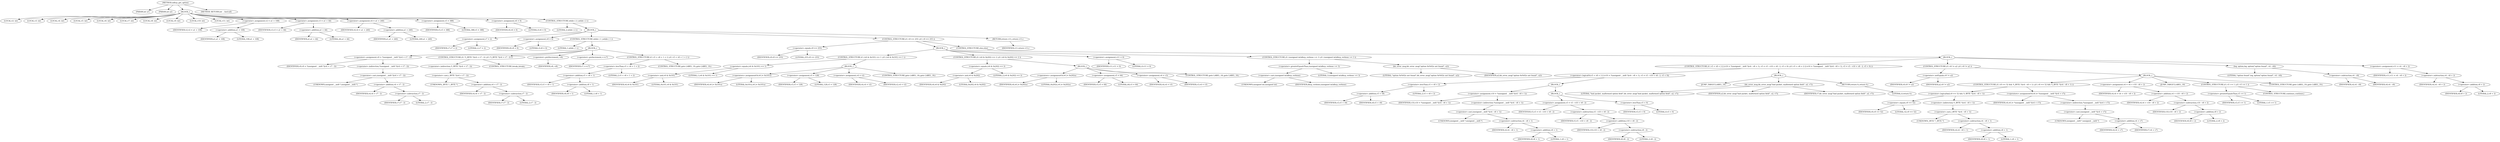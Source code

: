 digraph udhcp_get_option {  
"1000111" [label = "(METHOD,udhcp_get_option)" ]
"1000112" [label = "(PARAM,int a1)" ]
"1000113" [label = "(PARAM,int a2)" ]
"1000114" [label = "(BLOCK,,)" ]
"1000115" [label = "(LOCAL,v2: int)" ]
"1000116" [label = "(LOCAL,v3: int)" ]
"1000117" [label = "(LOCAL,v4: int)" ]
"1000118" [label = "(LOCAL,v5: int)" ]
"1000119" [label = "(LOCAL,v6: int)" ]
"1000120" [label = "(LOCAL,v7: int)" ]
"1000121" [label = "(LOCAL,v8: int)" ]
"1000122" [label = "(LOCAL,v9: int)" ]
"1000123" [label = "(LOCAL,v10: int)" ]
"1000124" [label = "(LOCAL,v11: int)" ]
"1000125" [label = "(<operator>.assignment,v2 = a1 + 108)" ]
"1000126" [label = "(IDENTIFIER,v2,v2 = a1 + 108)" ]
"1000127" [label = "(<operator>.addition,a1 + 108)" ]
"1000128" [label = "(IDENTIFIER,a1,a1 + 108)" ]
"1000129" [label = "(LITERAL,108,a1 + 108)" ]
"1000130" [label = "(<operator>.assignment,v3 = a1 + 44)" ]
"1000131" [label = "(IDENTIFIER,v3,v3 = a1 + 44)" ]
"1000132" [label = "(<operator>.addition,a1 + 44)" ]
"1000133" [label = "(IDENTIFIER,a1,a1 + 44)" ]
"1000134" [label = "(LITERAL,44,a1 + 44)" ]
"1000135" [label = "(<operator>.assignment,v4 = a1 + 240)" ]
"1000136" [label = "(IDENTIFIER,v4,v4 = a1 + 240)" ]
"1000137" [label = "(<operator>.addition,a1 + 240)" ]
"1000138" [label = "(IDENTIFIER,a1,a1 + 240)" ]
"1000139" [label = "(LITERAL,240,a1 + 240)" ]
"1000140" [label = "(<operator>.assignment,v5 = 388)" ]
"1000141" [label = "(IDENTIFIER,v5,v5 = 388)" ]
"1000142" [label = "(LITERAL,388,v5 = 388)" ]
"1000143" [label = "(<operator>.assignment,v6 = 0)" ]
"1000144" [label = "(IDENTIFIER,v6,v6 = 0)" ]
"1000145" [label = "(LITERAL,0,v6 = 0)" ]
"1000146" [label = "(CONTROL_STRUCTURE,while ( 2 ),while ( 2 ))" ]
"1000147" [label = "(LITERAL,2,while ( 2 ))" ]
"1000148" [label = "(BLOCK,,)" ]
"1000149" [label = "(<operator>.assignment,v7 = 2)" ]
"1000150" [label = "(IDENTIFIER,v7,v7 = 2)" ]
"1000151" [label = "(LITERAL,2,v7 = 2)" ]
"1000152" [label = "(<operator>.assignment,v8 = 0)" ]
"1000153" [label = "(IDENTIFIER,v8,v8 = 0)" ]
"1000154" [label = "(LITERAL,0,v8 = 0)" ]
"1000155" [label = "(CONTROL_STRUCTURE,while ( 1 ),while ( 1 ))" ]
"1000156" [label = "(LITERAL,1,while ( 1 ))" ]
"1000157" [label = "(BLOCK,,)" ]
"1000158" [label = "(<operator>.assignment,v9 = *(unsigned __int8 *)(v4 + v7 - 2))" ]
"1000159" [label = "(IDENTIFIER,v9,v9 = *(unsigned __int8 *)(v4 + v7 - 2))" ]
"1000160" [label = "(<operator>.indirection,*(unsigned __int8 *)(v4 + v7 - 2))" ]
"1000161" [label = "(<operator>.cast,(unsigned __int8 *)(v4 + v7 - 2))" ]
"1000162" [label = "(UNKNOWN,unsigned __int8 *,unsigned __int8 *)" ]
"1000163" [label = "(<operator>.addition,v4 + v7 - 2)" ]
"1000164" [label = "(IDENTIFIER,v4,v4 + v7 - 2)" ]
"1000165" [label = "(<operator>.subtraction,v7 - 2)" ]
"1000166" [label = "(IDENTIFIER,v7,v7 - 2)" ]
"1000167" [label = "(LITERAL,2,v7 - 2)" ]
"1000168" [label = "(CONTROL_STRUCTURE,if ( *(_BYTE *)(v4 + v7 - 2) ),if ( *(_BYTE *)(v4 + v7 - 2) ))" ]
"1000169" [label = "(<operator>.indirection,*(_BYTE *)(v4 + v7 - 2))" ]
"1000170" [label = "(<operator>.cast,(_BYTE *)(v4 + v7 - 2))" ]
"1000171" [label = "(UNKNOWN,_BYTE *,_BYTE *)" ]
"1000172" [label = "(<operator>.addition,v4 + v7 - 2)" ]
"1000173" [label = "(IDENTIFIER,v4,v4 + v7 - 2)" ]
"1000174" [label = "(<operator>.subtraction,v7 - 2)" ]
"1000175" [label = "(IDENTIFIER,v7,v7 - 2)" ]
"1000176" [label = "(LITERAL,2,v7 - 2)" ]
"1000177" [label = "(CONTROL_STRUCTURE,break;,break;)" ]
"1000178" [label = "(<operator>.preDecrement,--v8)" ]
"1000179" [label = "(IDENTIFIER,v8,--v8)" ]
"1000180" [label = "(<operator>.preIncrement,++v7)" ]
"1000181" [label = "(IDENTIFIER,v7,++v7)" ]
"1000182" [label = "(CONTROL_STRUCTURE,if ( v5 + v8 + 1 < 2 ),if ( v5 + v8 + 1 < 2 ))" ]
"1000183" [label = "(<operator>.lessThan,v5 + v8 + 1 < 2)" ]
"1000184" [label = "(<operator>.addition,v5 + v8 + 1)" ]
"1000185" [label = "(IDENTIFIER,v5,v5 + v8 + 1)" ]
"1000186" [label = "(<operator>.addition,v8 + 1)" ]
"1000187" [label = "(IDENTIFIER,v8,v8 + 1)" ]
"1000188" [label = "(LITERAL,1,v8 + 1)" ]
"1000189" [label = "(LITERAL,2,v5 + v8 + 1 < 2)" ]
"1000190" [label = "(CONTROL_STRUCTURE,goto LABEL_19;,goto LABEL_19;)" ]
"1000191" [label = "(CONTROL_STRUCTURE,if ( v9 == 255 ),if ( v9 == 255 ))" ]
"1000192" [label = "(<operator>.equals,v9 == 255)" ]
"1000193" [label = "(IDENTIFIER,v9,v9 == 255)" ]
"1000194" [label = "(LITERAL,255,v9 == 255)" ]
"1000195" [label = "(BLOCK,,)" ]
"1000196" [label = "(CONTROL_STRUCTURE,if ( (v6 & 0x101) == 1 ),if ( (v6 & 0x101) == 1 ))" ]
"1000197" [label = "(<operator>.equals,(v6 & 0x101) == 1)" ]
"1000198" [label = "(<operator>.and,v6 & 0x101)" ]
"1000199" [label = "(IDENTIFIER,v6,v6 & 0x101)" ]
"1000200" [label = "(LITERAL,0x101,v6 & 0x101)" ]
"1000201" [label = "(LITERAL,1,(v6 & 0x101) == 1)" ]
"1000202" [label = "(BLOCK,,)" ]
"1000203" [label = "(<operators>.assignmentOr,v6 |= 0x101u)" ]
"1000204" [label = "(IDENTIFIER,v6,v6 |= 0x101u)" ]
"1000205" [label = "(LITERAL,0x101u,v6 |= 0x101u)" ]
"1000206" [label = "(<operator>.assignment,v5 = 128)" ]
"1000207" [label = "(IDENTIFIER,v5,v5 = 128)" ]
"1000208" [label = "(LITERAL,128,v5 = 128)" ]
"1000209" [label = "(<operator>.assignment,v4 = v2)" ]
"1000210" [label = "(IDENTIFIER,v4,v4 = v2)" ]
"1000211" [label = "(IDENTIFIER,v2,v4 = v2)" ]
"1000212" [label = "(CONTROL_STRUCTURE,goto LABEL_18;,goto LABEL_18;)" ]
"1000213" [label = "(CONTROL_STRUCTURE,if ( (v6 & 0x202) == 2 ),if ( (v6 & 0x202) == 2 ))" ]
"1000214" [label = "(<operator>.equals,(v6 & 0x202) == 2)" ]
"1000215" [label = "(<operator>.and,v6 & 0x202)" ]
"1000216" [label = "(IDENTIFIER,v6,v6 & 0x202)" ]
"1000217" [label = "(LITERAL,0x202,v6 & 0x202)" ]
"1000218" [label = "(LITERAL,2,(v6 & 0x202) == 2)" ]
"1000219" [label = "(BLOCK,,)" ]
"1000220" [label = "(<operators>.assignmentOr,v6 |= 0x202u)" ]
"1000221" [label = "(IDENTIFIER,v6,v6 |= 0x202u)" ]
"1000222" [label = "(LITERAL,0x202u,v6 |= 0x202u)" ]
"1000223" [label = "(<operator>.assignment,v5 = 64)" ]
"1000224" [label = "(IDENTIFIER,v5,v5 = 64)" ]
"1000225" [label = "(LITERAL,64,v5 = 64)" ]
"1000226" [label = "(<operator>.assignment,v4 = v3)" ]
"1000227" [label = "(IDENTIFIER,v4,v4 = v3)" ]
"1000228" [label = "(IDENTIFIER,v3,v4 = v3)" ]
"1000229" [label = "(CONTROL_STRUCTURE,goto LABEL_18;,goto LABEL_18;)" ]
"1000230" [label = "(<operator>.assignment,v11 = 0)" ]
"1000231" [label = "(IDENTIFIER,v11,v11 = 0)" ]
"1000232" [label = "(LITERAL,0,v11 = 0)" ]
"1000233" [label = "(CONTROL_STRUCTURE,if ( (unsigned int)dhcp_verbose >= 3 ),if ( (unsigned int)dhcp_verbose >= 3 ))" ]
"1000234" [label = "(<operator>.greaterEqualsThan,(unsigned int)dhcp_verbose >= 3)" ]
"1000235" [label = "(<operator>.cast,(unsigned int)dhcp_verbose)" ]
"1000236" [label = "(UNKNOWN,unsigned int,unsigned int)" ]
"1000237" [label = "(IDENTIFIER,dhcp_verbose,(unsigned int)dhcp_verbose)" ]
"1000238" [label = "(LITERAL,3,(unsigned int)dhcp_verbose >= 3)" ]
"1000239" [label = "(bb_error_msg,bb_error_msg(\"option 0x%02x not found\", a2))" ]
"1000240" [label = "(LITERAL,\"option 0x%02x not found\",bb_error_msg(\"option 0x%02x not found\", a2))" ]
"1000241" [label = "(IDENTIFIER,a2,bb_error_msg(\"option 0x%02x not found\", a2))" ]
"1000242" [label = "(CONTROL_STRUCTURE,else,else)" ]
"1000243" [label = "(BLOCK,,)" ]
"1000244" [label = "(CONTROL_STRUCTURE,if ( v5 + v8 < 2 || (v10 = *(unsigned __int8 *)(v4 - v8 + 1), v5 = v5 - v10 + v8 - 2, v5 < 0) ),if ( v5 + v8 < 2 || (v10 = *(unsigned __int8 *)(v4 - v8 + 1), v5 = v5 - v10 + v8 - 2, v5 < 0) ))" ]
"1000245" [label = "(<operator>.logicalOr,v5 + v8 < 2 || (v10 = *(unsigned __int8 *)(v4 - v8 + 1), v5 = v5 - v10 + v8 - 2, v5 < 0))" ]
"1000246" [label = "(<operator>.lessThan,v5 + v8 < 2)" ]
"1000247" [label = "(<operator>.addition,v5 + v8)" ]
"1000248" [label = "(IDENTIFIER,v5,v5 + v8)" ]
"1000249" [label = "(IDENTIFIER,v8,v5 + v8)" ]
"1000250" [label = "(LITERAL,2,v5 + v8 < 2)" ]
"1000251" [label = "(BLOCK,,)" ]
"1000252" [label = "(<operator>.assignment,v10 = *(unsigned __int8 *)(v4 - v8 + 1))" ]
"1000253" [label = "(IDENTIFIER,v10,v10 = *(unsigned __int8 *)(v4 - v8 + 1))" ]
"1000254" [label = "(<operator>.indirection,*(unsigned __int8 *)(v4 - v8 + 1))" ]
"1000255" [label = "(<operator>.cast,(unsigned __int8 *)(v4 - v8 + 1))" ]
"1000256" [label = "(UNKNOWN,unsigned __int8 *,unsigned __int8 *)" ]
"1000257" [label = "(<operator>.subtraction,v4 - v8 + 1)" ]
"1000258" [label = "(IDENTIFIER,v4,v4 - v8 + 1)" ]
"1000259" [label = "(<operator>.addition,v8 + 1)" ]
"1000260" [label = "(IDENTIFIER,v8,v8 + 1)" ]
"1000261" [label = "(LITERAL,1,v8 + 1)" ]
"1000262" [label = "(BLOCK,,)" ]
"1000263" [label = "(<operator>.assignment,v5 = v5 - v10 + v8 - 2)" ]
"1000264" [label = "(IDENTIFIER,v5,v5 = v5 - v10 + v8 - 2)" ]
"1000265" [label = "(<operator>.subtraction,v5 - v10 + v8 - 2)" ]
"1000266" [label = "(IDENTIFIER,v5,v5 - v10 + v8 - 2)" ]
"1000267" [label = "(<operator>.addition,v10 + v8 - 2)" ]
"1000268" [label = "(IDENTIFIER,v10,v10 + v8 - 2)" ]
"1000269" [label = "(<operator>.subtraction,v8 - 2)" ]
"1000270" [label = "(IDENTIFIER,v8,v8 - 2)" ]
"1000271" [label = "(LITERAL,2,v8 - 2)" ]
"1000272" [label = "(<operator>.lessThan,v5 < 0)" ]
"1000273" [label = "(IDENTIFIER,v5,v5 < 0)" ]
"1000274" [label = "(LITERAL,0,v5 < 0)" ]
"1000275" [label = "(BLOCK,,)" ]
"1000276" [label = "(JUMP_TARGET,LABEL_19)" ]
"1000277" [label = "(bb_error_msg,bb_error_msg(\"bad packet, malformed option field\", a2, v7))" ]
"1000278" [label = "(LITERAL,\"bad packet, malformed option field\",bb_error_msg(\"bad packet, malformed option field\", a2, v7))" ]
"1000279" [label = "(IDENTIFIER,a2,bb_error_msg(\"bad packet, malformed option field\", a2, v7))" ]
"1000280" [label = "(IDENTIFIER,v7,bb_error_msg(\"bad packet, malformed option field\", a2, v7))" ]
"1000281" [label = "(RETURN,return 0;,return 0;)" ]
"1000282" [label = "(LITERAL,0,return 0;)" ]
"1000283" [label = "(CONTROL_STRUCTURE,if ( v9 != a2 ),if ( v9 != a2 ))" ]
"1000284" [label = "(<operator>.notEquals,v9 != a2)" ]
"1000285" [label = "(IDENTIFIER,v9,v9 != a2)" ]
"1000286" [label = "(IDENTIFIER,a2,v9 != a2)" ]
"1000287" [label = "(BLOCK,,)" ]
"1000288" [label = "(CONTROL_STRUCTURE,if ( v9 == 52 && *(_BYTE *)(v4 - v8 + 1) ),if ( v9 == 52 && *(_BYTE *)(v4 - v8 + 1) ))" ]
"1000289" [label = "(<operator>.logicalAnd,v9 == 52 && *(_BYTE *)(v4 - v8 + 1))" ]
"1000290" [label = "(<operator>.equals,v9 == 52)" ]
"1000291" [label = "(IDENTIFIER,v9,v9 == 52)" ]
"1000292" [label = "(LITERAL,52,v9 == 52)" ]
"1000293" [label = "(<operator>.indirection,*(_BYTE *)(v4 - v8 + 1))" ]
"1000294" [label = "(<operator>.cast,(_BYTE *)(v4 - v8 + 1))" ]
"1000295" [label = "(UNKNOWN,_BYTE *,_BYTE *)" ]
"1000296" [label = "(<operator>.subtraction,v4 - v8 + 1)" ]
"1000297" [label = "(IDENTIFIER,v4,v4 - v8 + 1)" ]
"1000298" [label = "(<operator>.addition,v8 + 1)" ]
"1000299" [label = "(IDENTIFIER,v8,v8 + 1)" ]
"1000300" [label = "(LITERAL,1,v8 + 1)" ]
"1000301" [label = "(<operators>.assignmentOr,v6 |= *(unsigned __int8 *)(v4 + v7))" ]
"1000302" [label = "(IDENTIFIER,v6,v6 |= *(unsigned __int8 *)(v4 + v7))" ]
"1000303" [label = "(<operator>.indirection,*(unsigned __int8 *)(v4 + v7))" ]
"1000304" [label = "(<operator>.cast,(unsigned __int8 *)(v4 + v7))" ]
"1000305" [label = "(UNKNOWN,unsigned __int8 *,unsigned __int8 *)" ]
"1000306" [label = "(<operator>.addition,v4 + v7)" ]
"1000307" [label = "(IDENTIFIER,v4,v4 + v7)" ]
"1000308" [label = "(IDENTIFIER,v7,v4 + v7)" ]
"1000309" [label = "(<operator>.assignment,v4 = v4 + v10 - v8 + 2)" ]
"1000310" [label = "(IDENTIFIER,v4,v4 = v4 + v10 - v8 + 2)" ]
"1000311" [label = "(<operator>.addition,v4 + v10 - v8 + 2)" ]
"1000312" [label = "(IDENTIFIER,v4,v4 + v10 - v8 + 2)" ]
"1000313" [label = "(<operator>.subtraction,v10 - v8 + 2)" ]
"1000314" [label = "(IDENTIFIER,v10,v10 - v8 + 2)" ]
"1000315" [label = "(<operator>.addition,v8 + 2)" ]
"1000316" [label = "(IDENTIFIER,v8,v8 + 2)" ]
"1000317" [label = "(LITERAL,2,v8 + 2)" ]
"1000318" [label = "(JUMP_TARGET,LABEL_18)" ]
"1000319" [label = "(CONTROL_STRUCTURE,if ( v5 >= 1 ),if ( v5 >= 1 ))" ]
"1000320" [label = "(<operator>.greaterEqualsThan,v5 >= 1)" ]
"1000321" [label = "(IDENTIFIER,v5,v5 >= 1)" ]
"1000322" [label = "(LITERAL,1,v5 >= 1)" ]
"1000323" [label = "(CONTROL_STRUCTURE,continue;,continue;)" ]
"1000324" [label = "(CONTROL_STRUCTURE,goto LABEL_19;,goto LABEL_19;)" ]
"1000325" [label = "(log_option,log_option(\"option found\", v4 - v8))" ]
"1000326" [label = "(LITERAL,\"option found\",log_option(\"option found\", v4 - v8))" ]
"1000327" [label = "(<operator>.subtraction,v4 - v8)" ]
"1000328" [label = "(IDENTIFIER,v4,v4 - v8)" ]
"1000329" [label = "(IDENTIFIER,v8,v4 - v8)" ]
"1000330" [label = "(<operator>.assignment,v11 = v4 - v8 + 2)" ]
"1000331" [label = "(IDENTIFIER,v11,v11 = v4 - v8 + 2)" ]
"1000332" [label = "(<operator>.subtraction,v4 - v8 + 2)" ]
"1000333" [label = "(IDENTIFIER,v4,v4 - v8 + 2)" ]
"1000334" [label = "(<operator>.addition,v8 + 2)" ]
"1000335" [label = "(IDENTIFIER,v8,v8 + 2)" ]
"1000336" [label = "(LITERAL,2,v8 + 2)" ]
"1000337" [label = "(RETURN,return v11;,return v11;)" ]
"1000338" [label = "(IDENTIFIER,v11,return v11;)" ]
"1000339" [label = "(METHOD_RETURN,int __fastcall)" ]
  "1000111" -> "1000112" 
  "1000111" -> "1000113" 
  "1000111" -> "1000114" 
  "1000111" -> "1000339" 
  "1000114" -> "1000115" 
  "1000114" -> "1000116" 
  "1000114" -> "1000117" 
  "1000114" -> "1000118" 
  "1000114" -> "1000119" 
  "1000114" -> "1000120" 
  "1000114" -> "1000121" 
  "1000114" -> "1000122" 
  "1000114" -> "1000123" 
  "1000114" -> "1000124" 
  "1000114" -> "1000125" 
  "1000114" -> "1000130" 
  "1000114" -> "1000135" 
  "1000114" -> "1000140" 
  "1000114" -> "1000143" 
  "1000114" -> "1000146" 
  "1000125" -> "1000126" 
  "1000125" -> "1000127" 
  "1000127" -> "1000128" 
  "1000127" -> "1000129" 
  "1000130" -> "1000131" 
  "1000130" -> "1000132" 
  "1000132" -> "1000133" 
  "1000132" -> "1000134" 
  "1000135" -> "1000136" 
  "1000135" -> "1000137" 
  "1000137" -> "1000138" 
  "1000137" -> "1000139" 
  "1000140" -> "1000141" 
  "1000140" -> "1000142" 
  "1000143" -> "1000144" 
  "1000143" -> "1000145" 
  "1000146" -> "1000147" 
  "1000146" -> "1000148" 
  "1000148" -> "1000149" 
  "1000148" -> "1000152" 
  "1000148" -> "1000155" 
  "1000148" -> "1000191" 
  "1000148" -> "1000337" 
  "1000149" -> "1000150" 
  "1000149" -> "1000151" 
  "1000152" -> "1000153" 
  "1000152" -> "1000154" 
  "1000155" -> "1000156" 
  "1000155" -> "1000157" 
  "1000157" -> "1000158" 
  "1000157" -> "1000168" 
  "1000157" -> "1000178" 
  "1000157" -> "1000180" 
  "1000157" -> "1000182" 
  "1000158" -> "1000159" 
  "1000158" -> "1000160" 
  "1000160" -> "1000161" 
  "1000161" -> "1000162" 
  "1000161" -> "1000163" 
  "1000163" -> "1000164" 
  "1000163" -> "1000165" 
  "1000165" -> "1000166" 
  "1000165" -> "1000167" 
  "1000168" -> "1000169" 
  "1000168" -> "1000177" 
  "1000169" -> "1000170" 
  "1000170" -> "1000171" 
  "1000170" -> "1000172" 
  "1000172" -> "1000173" 
  "1000172" -> "1000174" 
  "1000174" -> "1000175" 
  "1000174" -> "1000176" 
  "1000178" -> "1000179" 
  "1000180" -> "1000181" 
  "1000182" -> "1000183" 
  "1000182" -> "1000190" 
  "1000183" -> "1000184" 
  "1000183" -> "1000189" 
  "1000184" -> "1000185" 
  "1000184" -> "1000186" 
  "1000186" -> "1000187" 
  "1000186" -> "1000188" 
  "1000191" -> "1000192" 
  "1000191" -> "1000195" 
  "1000191" -> "1000242" 
  "1000192" -> "1000193" 
  "1000192" -> "1000194" 
  "1000195" -> "1000196" 
  "1000195" -> "1000213" 
  "1000195" -> "1000230" 
  "1000195" -> "1000233" 
  "1000196" -> "1000197" 
  "1000196" -> "1000202" 
  "1000197" -> "1000198" 
  "1000197" -> "1000201" 
  "1000198" -> "1000199" 
  "1000198" -> "1000200" 
  "1000202" -> "1000203" 
  "1000202" -> "1000206" 
  "1000202" -> "1000209" 
  "1000202" -> "1000212" 
  "1000203" -> "1000204" 
  "1000203" -> "1000205" 
  "1000206" -> "1000207" 
  "1000206" -> "1000208" 
  "1000209" -> "1000210" 
  "1000209" -> "1000211" 
  "1000213" -> "1000214" 
  "1000213" -> "1000219" 
  "1000214" -> "1000215" 
  "1000214" -> "1000218" 
  "1000215" -> "1000216" 
  "1000215" -> "1000217" 
  "1000219" -> "1000220" 
  "1000219" -> "1000223" 
  "1000219" -> "1000226" 
  "1000219" -> "1000229" 
  "1000220" -> "1000221" 
  "1000220" -> "1000222" 
  "1000223" -> "1000224" 
  "1000223" -> "1000225" 
  "1000226" -> "1000227" 
  "1000226" -> "1000228" 
  "1000230" -> "1000231" 
  "1000230" -> "1000232" 
  "1000233" -> "1000234" 
  "1000233" -> "1000239" 
  "1000234" -> "1000235" 
  "1000234" -> "1000238" 
  "1000235" -> "1000236" 
  "1000235" -> "1000237" 
  "1000239" -> "1000240" 
  "1000239" -> "1000241" 
  "1000242" -> "1000243" 
  "1000243" -> "1000244" 
  "1000243" -> "1000283" 
  "1000243" -> "1000325" 
  "1000243" -> "1000330" 
  "1000244" -> "1000245" 
  "1000244" -> "1000275" 
  "1000245" -> "1000246" 
  "1000245" -> "1000251" 
  "1000246" -> "1000247" 
  "1000246" -> "1000250" 
  "1000247" -> "1000248" 
  "1000247" -> "1000249" 
  "1000251" -> "1000252" 
  "1000251" -> "1000262" 
  "1000252" -> "1000253" 
  "1000252" -> "1000254" 
  "1000254" -> "1000255" 
  "1000255" -> "1000256" 
  "1000255" -> "1000257" 
  "1000257" -> "1000258" 
  "1000257" -> "1000259" 
  "1000259" -> "1000260" 
  "1000259" -> "1000261" 
  "1000262" -> "1000263" 
  "1000262" -> "1000272" 
  "1000263" -> "1000264" 
  "1000263" -> "1000265" 
  "1000265" -> "1000266" 
  "1000265" -> "1000267" 
  "1000267" -> "1000268" 
  "1000267" -> "1000269" 
  "1000269" -> "1000270" 
  "1000269" -> "1000271" 
  "1000272" -> "1000273" 
  "1000272" -> "1000274" 
  "1000275" -> "1000276" 
  "1000275" -> "1000277" 
  "1000275" -> "1000281" 
  "1000277" -> "1000278" 
  "1000277" -> "1000279" 
  "1000277" -> "1000280" 
  "1000281" -> "1000282" 
  "1000283" -> "1000284" 
  "1000283" -> "1000287" 
  "1000284" -> "1000285" 
  "1000284" -> "1000286" 
  "1000287" -> "1000288" 
  "1000287" -> "1000309" 
  "1000287" -> "1000318" 
  "1000287" -> "1000319" 
  "1000287" -> "1000324" 
  "1000288" -> "1000289" 
  "1000288" -> "1000301" 
  "1000289" -> "1000290" 
  "1000289" -> "1000293" 
  "1000290" -> "1000291" 
  "1000290" -> "1000292" 
  "1000293" -> "1000294" 
  "1000294" -> "1000295" 
  "1000294" -> "1000296" 
  "1000296" -> "1000297" 
  "1000296" -> "1000298" 
  "1000298" -> "1000299" 
  "1000298" -> "1000300" 
  "1000301" -> "1000302" 
  "1000301" -> "1000303" 
  "1000303" -> "1000304" 
  "1000304" -> "1000305" 
  "1000304" -> "1000306" 
  "1000306" -> "1000307" 
  "1000306" -> "1000308" 
  "1000309" -> "1000310" 
  "1000309" -> "1000311" 
  "1000311" -> "1000312" 
  "1000311" -> "1000313" 
  "1000313" -> "1000314" 
  "1000313" -> "1000315" 
  "1000315" -> "1000316" 
  "1000315" -> "1000317" 
  "1000319" -> "1000320" 
  "1000319" -> "1000323" 
  "1000320" -> "1000321" 
  "1000320" -> "1000322" 
  "1000325" -> "1000326" 
  "1000325" -> "1000327" 
  "1000327" -> "1000328" 
  "1000327" -> "1000329" 
  "1000330" -> "1000331" 
  "1000330" -> "1000332" 
  "1000332" -> "1000333" 
  "1000332" -> "1000334" 
  "1000334" -> "1000335" 
  "1000334" -> "1000336" 
  "1000337" -> "1000338" 
}
